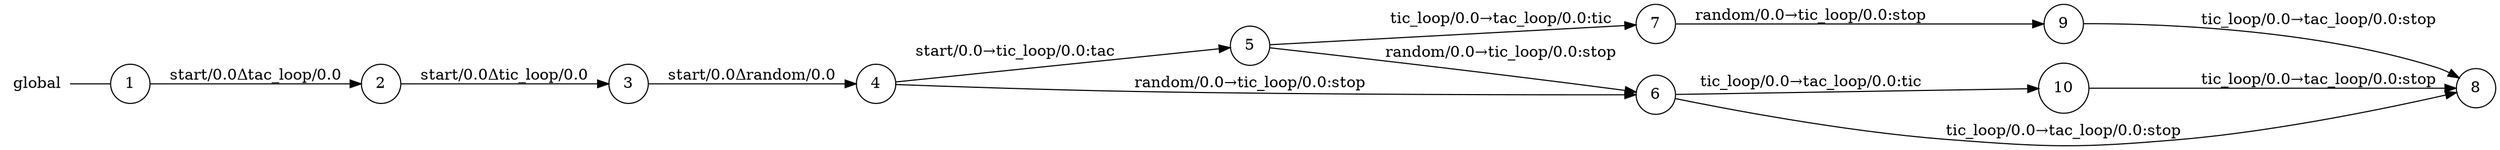 digraph global {
	rankdir="LR";
	n_0 [label="global", shape="plaintext"];
	n_1 [id="5", shape=circle, label="5"];
	n_2 [id="6", shape=circle, label="6"];
	n_3 [id="10", shape=circle, label="10"];
	n_4 [id="1", shape=circle, label="1"];
	n_0 -> n_4 [arrowhead=none];
	n_5 [id="9", shape=circle, label="9"];
	n_6 [id="2", shape=circle, label="2"];
	n_7 [id="8", shape=circle, label="8"];
	n_8 [id="4", shape=circle, label="4"];
	n_9 [id="7", shape=circle, label="7"];
	n_10 [id="3", shape=circle, label="3"];

	n_3 -> n_7 [id="[$e|11]", label="tic_loop/0.0→tac_loop/0.0:stop"];
	n_5 -> n_7 [id="[$e|10]", label="tic_loop/0.0→tac_loop/0.0:stop"];
	n_2 -> n_7 [id="[$e|7]", label="tic_loop/0.0→tac_loop/0.0:stop"];
	n_10 -> n_8 [id="[$e|2]", label="start/0.0Δrandom/0.0"];
	n_8 -> n_1 [id="[$e|3]", label="start/0.0→tic_loop/0.0:tac"];
	n_1 -> n_9 [id="[$e|5]", label="tic_loop/0.0→tac_loop/0.0:tic"];
	n_1 -> n_2 [id="[$e|6]", label="random/0.0→tic_loop/0.0:stop"];
	n_6 -> n_10 [id="[$e|1]", label="start/0.0Δtic_loop/0.0"];
	n_2 -> n_3 [id="[$e|9]", label="tic_loop/0.0→tac_loop/0.0:tic"];
	n_4 -> n_6 [id="[$e|0]", label="start/0.0Δtac_loop/0.0"];
	n_8 -> n_2 [id="[$e|4]", label="random/0.0→tic_loop/0.0:stop"];
	n_9 -> n_5 [id="[$e|8]", label="random/0.0→tic_loop/0.0:stop"];
}
